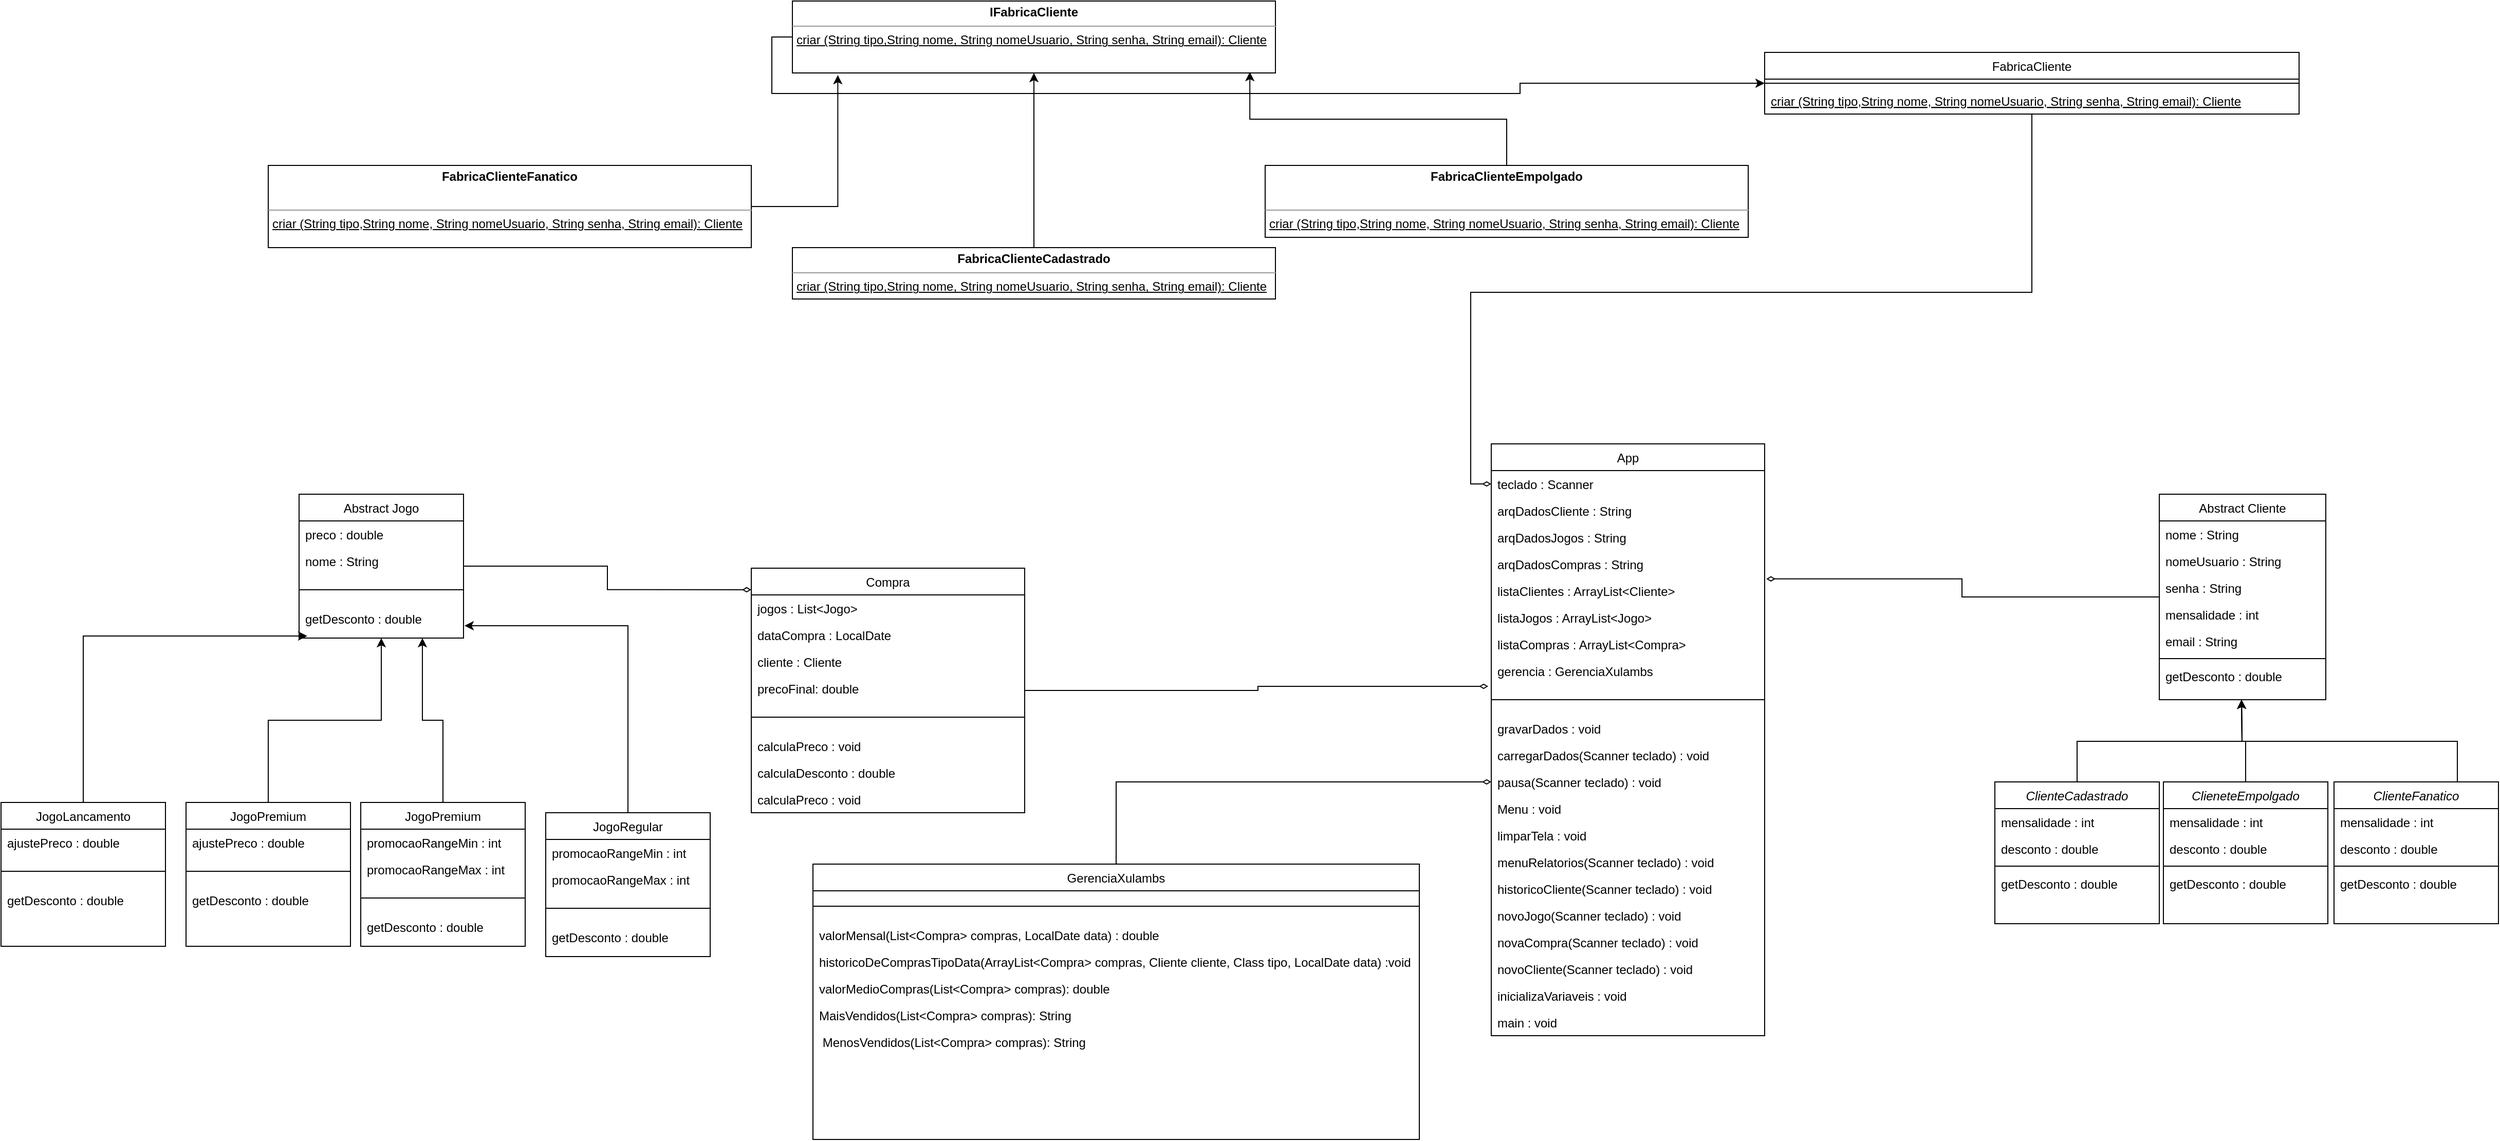 <mxfile version="20.0.3" type="device"><diagram id="C5RBs43oDa-KdzZeNtuy" name="Page-1"><mxGraphModel dx="2370" dy="1270" grid="1" gridSize="10" guides="1" tooltips="1" connect="1" arrows="1" fold="1" page="1" pageScale="1" pageWidth="827" pageHeight="1169" math="0" shadow="0"><root><mxCell id="WIyWlLk6GJQsqaUBKTNV-0"/><mxCell id="WIyWlLk6GJQsqaUBKTNV-1" parent="WIyWlLk6GJQsqaUBKTNV-0"/><mxCell id="R2slCLyfJ8exQcHs7LZ7-137" style="edgeStyle=orthogonalEdgeStyle;rounded=0;orthogonalLoop=1;jettySize=auto;html=1;entryX=-0.011;entryY=1.077;entryDx=0;entryDy=0;entryPerimeter=0;fontColor=#000000;endArrow=diamondThin;endFill=0;" edge="1" parent="WIyWlLk6GJQsqaUBKTNV-1" source="zkfFHV4jXpPFQw0GAbJ--13" target="R2slCLyfJ8exQcHs7LZ7-125"><mxGeometry relative="1" as="geometry"/></mxCell><mxCell id="zkfFHV4jXpPFQw0GAbJ--13" value="Compra" style="swimlane;fontStyle=0;align=center;verticalAlign=top;childLayout=stackLayout;horizontal=1;startSize=26;horizontalStack=0;resizeParent=1;resizeLast=0;collapsible=1;marginBottom=0;rounded=0;shadow=0;strokeWidth=1;" parent="WIyWlLk6GJQsqaUBKTNV-1" vertex="1"><mxGeometry x="1290" y="562" width="266" height="238" as="geometry"><mxRectangle x="334" y="515" width="170" height="26" as="alternateBounds"/></mxGeometry></mxCell><mxCell id="zkfFHV4jXpPFQw0GAbJ--14" value="jogos : List&lt;Jogo&gt;" style="text;align=left;verticalAlign=top;spacingLeft=4;spacingRight=4;overflow=hidden;rotatable=0;points=[[0,0.5],[1,0.5]];portConstraint=eastwest;" parent="zkfFHV4jXpPFQw0GAbJ--13" vertex="1"><mxGeometry y="26" width="266" height="26" as="geometry"/></mxCell><mxCell id="R2slCLyfJ8exQcHs7LZ7-27" value="dataCompra : LocalDate&#10;" style="text;align=left;verticalAlign=top;spacingLeft=4;spacingRight=4;overflow=hidden;rotatable=0;points=[[0,0.5],[1,0.5]];portConstraint=eastwest;" vertex="1" parent="zkfFHV4jXpPFQw0GAbJ--13"><mxGeometry y="52" width="266" height="26" as="geometry"/></mxCell><mxCell id="R2slCLyfJ8exQcHs7LZ7-28" value="cliente : Cliente" style="text;align=left;verticalAlign=top;spacingLeft=4;spacingRight=4;overflow=hidden;rotatable=0;points=[[0,0.5],[1,0.5]];portConstraint=eastwest;" vertex="1" parent="zkfFHV4jXpPFQw0GAbJ--13"><mxGeometry y="78" width="266" height="26" as="geometry"/></mxCell><mxCell id="R2slCLyfJ8exQcHs7LZ7-29" value="precoFinal: double" style="text;align=left;verticalAlign=top;spacingLeft=4;spacingRight=4;overflow=hidden;rotatable=0;points=[[0,0.5],[1,0.5]];portConstraint=eastwest;" vertex="1" parent="zkfFHV4jXpPFQw0GAbJ--13"><mxGeometry y="104" width="266" height="26" as="geometry"/></mxCell><mxCell id="zkfFHV4jXpPFQw0GAbJ--15" value="" style="line;html=1;strokeWidth=1;align=left;verticalAlign=middle;spacingTop=-1;spacingLeft=3;spacingRight=3;rotatable=0;labelPosition=right;points=[];portConstraint=eastwest;" parent="zkfFHV4jXpPFQw0GAbJ--13" vertex="1"><mxGeometry y="130" width="266" height="30" as="geometry"/></mxCell><mxCell id="R2slCLyfJ8exQcHs7LZ7-31" value="calculaPreco : void&#10;" style="text;align=left;verticalAlign=top;spacingLeft=4;spacingRight=4;overflow=hidden;rotatable=0;points=[[0,0.5],[1,0.5]];portConstraint=eastwest;" vertex="1" parent="zkfFHV4jXpPFQw0GAbJ--13"><mxGeometry y="160" width="266" height="26" as="geometry"/></mxCell><mxCell id="R2slCLyfJ8exQcHs7LZ7-32" value="calculaDesconto : double&#10;" style="text;align=left;verticalAlign=top;spacingLeft=4;spacingRight=4;overflow=hidden;rotatable=0;points=[[0,0.5],[1,0.5]];portConstraint=eastwest;" vertex="1" parent="zkfFHV4jXpPFQw0GAbJ--13"><mxGeometry y="186" width="266" height="26" as="geometry"/></mxCell><mxCell id="R2slCLyfJ8exQcHs7LZ7-33" value="calculaPreco : void&#10;" style="text;align=left;verticalAlign=top;spacingLeft=4;spacingRight=4;overflow=hidden;rotatable=0;points=[[0,0.5],[1,0.5]];portConstraint=eastwest;" vertex="1" parent="zkfFHV4jXpPFQw0GAbJ--13"><mxGeometry y="212" width="266" height="26" as="geometry"/></mxCell><mxCell id="R2slCLyfJ8exQcHs7LZ7-48" style="edgeStyle=orthogonalEdgeStyle;rounded=0;orthogonalLoop=1;jettySize=auto;html=1;fontColor=#000000;" edge="1" parent="WIyWlLk6GJQsqaUBKTNV-1" source="R2slCLyfJ8exQcHs7LZ7-25" target="R2slCLyfJ8exQcHs7LZ7-42"><mxGeometry relative="1" as="geometry"/></mxCell><mxCell id="R2slCLyfJ8exQcHs7LZ7-25" value="&lt;p style=&quot;margin:0px;margin-top:4px;text-align:center;&quot;&gt;&lt;b&gt;FabricaClienteCadastrado&lt;/b&gt;&lt;/p&gt;&lt;hr size=&quot;1&quot;&gt;&lt;p style=&quot;margin:0px;margin-left:4px;&quot;&gt;&lt;/p&gt;&lt;p style=&quot;margin:0px;margin-left:4px;&quot;&gt;&lt;span style=&quot;text-decoration-line: underline;&quot;&gt;criar (String tipo,String nome, String nomeUsuario, String senha, String email): Cliente&lt;/span&gt;&lt;br&gt;&lt;/p&gt;" style="verticalAlign=top;align=left;overflow=fill;fontSize=12;fontFamily=Helvetica;html=1;" vertex="1" parent="WIyWlLk6GJQsqaUBKTNV-1"><mxGeometry x="1330" y="250" width="470" height="50" as="geometry"/></mxCell><mxCell id="R2slCLyfJ8exQcHs7LZ7-136" style="edgeStyle=orthogonalEdgeStyle;rounded=0;orthogonalLoop=1;jettySize=auto;html=1;entryX=0;entryY=0.5;entryDx=0;entryDy=0;fontColor=#000000;endArrow=diamondThin;endFill=0;" edge="1" parent="WIyWlLk6GJQsqaUBKTNV-1" source="R2slCLyfJ8exQcHs7LZ7-34" target="R2slCLyfJ8exQcHs7LZ7-113"><mxGeometry relative="1" as="geometry"/></mxCell><mxCell id="R2slCLyfJ8exQcHs7LZ7-34" value="FabricaCliente" style="swimlane;fontStyle=0;align=center;verticalAlign=top;childLayout=stackLayout;horizontal=1;startSize=26;horizontalStack=0;resizeParent=1;resizeLast=0;collapsible=1;marginBottom=0;rounded=0;shadow=0;strokeWidth=1;" vertex="1" parent="WIyWlLk6GJQsqaUBKTNV-1"><mxGeometry x="2276" y="60" width="520" height="60" as="geometry"><mxRectangle x="130" y="380" width="160" height="26" as="alternateBounds"/></mxGeometry></mxCell><mxCell id="R2slCLyfJ8exQcHs7LZ7-37" value="" style="line;html=1;strokeWidth=1;align=left;verticalAlign=middle;spacingTop=-1;spacingLeft=3;spacingRight=3;rotatable=0;labelPosition=right;points=[];portConstraint=eastwest;" vertex="1" parent="R2slCLyfJ8exQcHs7LZ7-34"><mxGeometry y="26" width="520" height="8" as="geometry"/></mxCell><mxCell id="R2slCLyfJ8exQcHs7LZ7-38" value="criar (String tipo,String nome, String nomeUsuario, String senha, String email): Cliente" style="text;align=left;verticalAlign=top;spacingLeft=4;spacingRight=4;overflow=hidden;rotatable=0;points=[[0,0.5],[1,0.5]];portConstraint=eastwest;fontStyle=4" vertex="1" parent="R2slCLyfJ8exQcHs7LZ7-34"><mxGeometry y="34" width="520" height="26" as="geometry"/></mxCell><mxCell id="R2slCLyfJ8exQcHs7LZ7-69" style="edgeStyle=orthogonalEdgeStyle;rounded=0;orthogonalLoop=1;jettySize=auto;html=1;exitX=0;exitY=0.5;exitDx=0;exitDy=0;fontColor=#000000;" edge="1" parent="WIyWlLk6GJQsqaUBKTNV-1" source="R2slCLyfJ8exQcHs7LZ7-42" target="R2slCLyfJ8exQcHs7LZ7-34"><mxGeometry relative="1" as="geometry"/></mxCell><mxCell id="R2slCLyfJ8exQcHs7LZ7-42" value="&lt;p style=&quot;margin:0px;margin-top:4px;text-align:center;&quot;&gt;&lt;b&gt;IFabricaCliente&lt;/b&gt;&lt;/p&gt;&lt;hr size=&quot;1&quot;&gt;&lt;p style=&quot;margin:0px;margin-left:4px;&quot;&gt;&lt;/p&gt;&lt;p style=&quot;margin:0px;margin-left:4px;&quot;&gt;&lt;span style=&quot;text-decoration-line: underline;&quot;&gt;criar (String tipo,String nome, String nomeUsuario, String senha, String email): Cliente&lt;/span&gt;&lt;br&gt;&lt;/p&gt;" style="verticalAlign=top;align=left;overflow=fill;fontSize=12;fontFamily=Helvetica;html=1;" vertex="1" parent="WIyWlLk6GJQsqaUBKTNV-1"><mxGeometry x="1330" y="10" width="470" height="70" as="geometry"/></mxCell><mxCell id="R2slCLyfJ8exQcHs7LZ7-47" style="edgeStyle=orthogonalEdgeStyle;rounded=0;orthogonalLoop=1;jettySize=auto;html=1;entryX=0.947;entryY=0.986;entryDx=0;entryDy=0;entryPerimeter=0;fontColor=#000000;" edge="1" parent="WIyWlLk6GJQsqaUBKTNV-1" source="R2slCLyfJ8exQcHs7LZ7-44" target="R2slCLyfJ8exQcHs7LZ7-42"><mxGeometry relative="1" as="geometry"/></mxCell><mxCell id="R2slCLyfJ8exQcHs7LZ7-44" value="&lt;p style=&quot;margin:0px;margin-top:4px;text-align:center;&quot;&gt;&lt;b&gt;FabricaClienteEmpolgado&lt;/b&gt;&lt;/p&gt;&lt;p style=&quot;margin:0px;margin-top:4px;text-align:center;&quot;&gt;&lt;b&gt;&lt;br&gt;&lt;/b&gt;&lt;/p&gt;&lt;hr size=&quot;1&quot;&gt;&lt;p style=&quot;margin:0px;margin-left:4px;&quot;&gt;&lt;/p&gt;&lt;p style=&quot;margin:0px;margin-left:4px;&quot;&gt;&lt;span style=&quot;text-decoration-line: underline;&quot;&gt;criar (String tipo,String nome, String nomeUsuario, String senha, String email): Cliente&lt;/span&gt;&lt;br&gt;&lt;/p&gt;" style="verticalAlign=top;align=left;overflow=fill;fontSize=12;fontFamily=Helvetica;html=1;" vertex="1" parent="WIyWlLk6GJQsqaUBKTNV-1"><mxGeometry x="1790" y="170" width="470" height="70" as="geometry"/></mxCell><mxCell id="R2slCLyfJ8exQcHs7LZ7-49" style="edgeStyle=orthogonalEdgeStyle;rounded=0;orthogonalLoop=1;jettySize=auto;html=1;entryX=0.094;entryY=1.029;entryDx=0;entryDy=0;entryPerimeter=0;fontColor=#000000;" edge="1" parent="WIyWlLk6GJQsqaUBKTNV-1" source="R2slCLyfJ8exQcHs7LZ7-45" target="R2slCLyfJ8exQcHs7LZ7-42"><mxGeometry relative="1" as="geometry"/></mxCell><mxCell id="R2slCLyfJ8exQcHs7LZ7-45" value="&lt;p style=&quot;margin:0px;margin-top:4px;text-align:center;&quot;&gt;&lt;b&gt;FabricaClienteFanatico&lt;/b&gt;&lt;/p&gt;&lt;p style=&quot;margin:0px;margin-top:4px;text-align:center;&quot;&gt;&lt;b&gt;&lt;br&gt;&lt;/b&gt;&lt;/p&gt;&lt;hr size=&quot;1&quot;&gt;&lt;p style=&quot;margin:0px;margin-left:4px;&quot;&gt;&lt;/p&gt;&lt;p style=&quot;margin:0px;margin-left:4px;&quot;&gt;&lt;span style=&quot;text-decoration-line: underline;&quot;&gt;criar (String tipo,String nome, String nomeUsuario, String senha, String email): Cliente&lt;/span&gt;&lt;br&gt;&lt;/p&gt;" style="verticalAlign=top;align=left;overflow=fill;fontSize=12;fontFamily=Helvetica;html=1;" vertex="1" parent="WIyWlLk6GJQsqaUBKTNV-1"><mxGeometry x="820" y="170" width="470" height="80" as="geometry"/></mxCell><mxCell id="R2slCLyfJ8exQcHs7LZ7-135" style="edgeStyle=orthogonalEdgeStyle;rounded=0;orthogonalLoop=1;jettySize=auto;html=1;entryX=0;entryY=0.5;entryDx=0;entryDy=0;fontColor=#000000;endArrow=diamondThin;endFill=0;" edge="1" parent="WIyWlLk6GJQsqaUBKTNV-1" source="R2slCLyfJ8exQcHs7LZ7-50" target="R2slCLyfJ8exQcHs7LZ7-119"><mxGeometry relative="1" as="geometry"/></mxCell><mxCell id="R2slCLyfJ8exQcHs7LZ7-50" value="GerenciaXulambs" style="swimlane;fontStyle=0;align=center;verticalAlign=top;childLayout=stackLayout;horizontal=1;startSize=26;horizontalStack=0;resizeParent=1;resizeLast=0;collapsible=1;marginBottom=0;rounded=0;shadow=0;strokeWidth=1;" vertex="1" parent="WIyWlLk6GJQsqaUBKTNV-1"><mxGeometry x="1350" y="850" width="590" height="268" as="geometry"><mxRectangle x="334" y="515" width="170" height="26" as="alternateBounds"/></mxGeometry></mxCell><mxCell id="R2slCLyfJ8exQcHs7LZ7-55" value="" style="line;html=1;strokeWidth=1;align=left;verticalAlign=middle;spacingTop=-1;spacingLeft=3;spacingRight=3;rotatable=0;labelPosition=right;points=[];portConstraint=eastwest;" vertex="1" parent="R2slCLyfJ8exQcHs7LZ7-50"><mxGeometry y="26" width="590" height="30" as="geometry"/></mxCell><mxCell id="R2slCLyfJ8exQcHs7LZ7-59" value="valorMensal(List&lt;Compra&gt; compras, LocalDate data) : double&#10;" style="text;align=left;verticalAlign=top;spacingLeft=4;spacingRight=4;overflow=hidden;rotatable=0;points=[[0,0.5],[1,0.5]];portConstraint=eastwest;" vertex="1" parent="R2slCLyfJ8exQcHs7LZ7-50"><mxGeometry y="56" width="590" height="26" as="geometry"/></mxCell><mxCell id="R2slCLyfJ8exQcHs7LZ7-54" value="historicoDeComprasTipoData(ArrayList&lt;Compra&gt; compras, Cliente cliente, Class tipo, LocalDate data) :void" style="text;align=left;verticalAlign=top;spacingLeft=4;spacingRight=4;overflow=hidden;rotatable=0;points=[[0,0.5],[1,0.5]];portConstraint=eastwest;" vertex="1" parent="R2slCLyfJ8exQcHs7LZ7-50"><mxGeometry y="82" width="590" height="26" as="geometry"/></mxCell><mxCell id="R2slCLyfJ8exQcHs7LZ7-53" value="valorMedioCompras(List&lt;Compra&gt; compras): double&#10;" style="text;align=left;verticalAlign=top;spacingLeft=4;spacingRight=4;overflow=hidden;rotatable=0;points=[[0,0.5],[1,0.5]];portConstraint=eastwest;" vertex="1" parent="R2slCLyfJ8exQcHs7LZ7-50"><mxGeometry y="108" width="590" height="26" as="geometry"/></mxCell><mxCell id="R2slCLyfJ8exQcHs7LZ7-52" value="MaisVendidos(List&lt;Compra&gt; compras): String&#10;" style="text;align=left;verticalAlign=top;spacingLeft=4;spacingRight=4;overflow=hidden;rotatable=0;points=[[0,0.5],[1,0.5]];portConstraint=eastwest;" vertex="1" parent="R2slCLyfJ8exQcHs7LZ7-50"><mxGeometry y="134" width="590" height="26" as="geometry"/></mxCell><mxCell id="R2slCLyfJ8exQcHs7LZ7-51" value=" MenosVendidos(List&lt;Compra&gt; compras): String&#10;" style="text;align=left;verticalAlign=top;spacingLeft=4;spacingRight=4;overflow=hidden;rotatable=0;points=[[0,0.5],[1,0.5]];portConstraint=eastwest;" vertex="1" parent="R2slCLyfJ8exQcHs7LZ7-50"><mxGeometry y="160" width="590" height="26" as="geometry"/></mxCell><mxCell id="R2slCLyfJ8exQcHs7LZ7-138" style="edgeStyle=orthogonalEdgeStyle;rounded=0;orthogonalLoop=1;jettySize=auto;html=1;fontColor=#000000;endArrow=diamondThin;endFill=0;entryX=0;entryY=0.088;entryDx=0;entryDy=0;entryPerimeter=0;" edge="1" parent="WIyWlLk6GJQsqaUBKTNV-1" source="R2slCLyfJ8exQcHs7LZ7-60" target="zkfFHV4jXpPFQw0GAbJ--13"><mxGeometry relative="1" as="geometry"><mxPoint x="1280" y="580" as="targetPoint"/></mxGeometry></mxCell><mxCell id="R2slCLyfJ8exQcHs7LZ7-60" value="Abstract Jogo" style="swimlane;fontStyle=0;align=center;verticalAlign=top;childLayout=stackLayout;horizontal=1;startSize=26;horizontalStack=0;resizeParent=1;resizeLast=0;collapsible=1;marginBottom=0;rounded=0;shadow=0;strokeWidth=1;" vertex="1" parent="WIyWlLk6GJQsqaUBKTNV-1"><mxGeometry x="850" y="490" width="160" height="140" as="geometry"><mxRectangle x="670" y="670" width="170" height="26" as="alternateBounds"/></mxGeometry></mxCell><mxCell id="R2slCLyfJ8exQcHs7LZ7-61" value="preco : double&#10;" style="text;align=left;verticalAlign=top;spacingLeft=4;spacingRight=4;overflow=hidden;rotatable=0;points=[[0,0.5],[1,0.5]];portConstraint=eastwest;" vertex="1" parent="R2slCLyfJ8exQcHs7LZ7-60"><mxGeometry y="26" width="160" height="26" as="geometry"/></mxCell><mxCell id="R2slCLyfJ8exQcHs7LZ7-62" value="nome : String&#10;" style="text;align=left;verticalAlign=top;spacingLeft=4;spacingRight=4;overflow=hidden;rotatable=0;points=[[0,0.5],[1,0.5]];portConstraint=eastwest;" vertex="1" parent="R2slCLyfJ8exQcHs7LZ7-60"><mxGeometry y="52" width="160" height="26" as="geometry"/></mxCell><mxCell id="R2slCLyfJ8exQcHs7LZ7-65" value="" style="line;html=1;strokeWidth=1;align=left;verticalAlign=middle;spacingTop=-1;spacingLeft=3;spacingRight=3;rotatable=0;labelPosition=right;points=[];portConstraint=eastwest;" vertex="1" parent="R2slCLyfJ8exQcHs7LZ7-60"><mxGeometry y="78" width="160" height="30" as="geometry"/></mxCell><mxCell id="R2slCLyfJ8exQcHs7LZ7-68" value="getDesconto : double&#10;" style="text;align=left;verticalAlign=top;spacingLeft=4;spacingRight=4;overflow=hidden;rotatable=0;points=[[0,0.5],[1,0.5]];portConstraint=eastwest;" vertex="1" parent="R2slCLyfJ8exQcHs7LZ7-60"><mxGeometry y="108" width="160" height="26" as="geometry"/></mxCell><mxCell id="R2slCLyfJ8exQcHs7LZ7-106" style="edgeStyle=orthogonalEdgeStyle;rounded=0;orthogonalLoop=1;jettySize=auto;html=1;entryX=0.05;entryY=1.154;entryDx=0;entryDy=0;entryPerimeter=0;fontColor=#000000;" edge="1" parent="WIyWlLk6GJQsqaUBKTNV-1" source="R2slCLyfJ8exQcHs7LZ7-70" target="R2slCLyfJ8exQcHs7LZ7-68"><mxGeometry relative="1" as="geometry"/></mxCell><mxCell id="R2slCLyfJ8exQcHs7LZ7-70" value="JogoLancamento" style="swimlane;fontStyle=0;align=center;verticalAlign=top;childLayout=stackLayout;horizontal=1;startSize=26;horizontalStack=0;resizeParent=1;resizeLast=0;collapsible=1;marginBottom=0;rounded=0;shadow=0;strokeWidth=1;" vertex="1" parent="WIyWlLk6GJQsqaUBKTNV-1"><mxGeometry x="560" y="790" width="160" height="140" as="geometry"><mxRectangle x="670" y="670" width="170" height="26" as="alternateBounds"/></mxGeometry></mxCell><mxCell id="R2slCLyfJ8exQcHs7LZ7-90" value="ajustePreco : double&#10;" style="text;align=left;verticalAlign=top;spacingLeft=4;spacingRight=4;overflow=hidden;rotatable=0;points=[[0,0.5],[1,0.5]];portConstraint=eastwest;" vertex="1" parent="R2slCLyfJ8exQcHs7LZ7-70"><mxGeometry y="26" width="160" height="26" as="geometry"/></mxCell><mxCell id="R2slCLyfJ8exQcHs7LZ7-73" value="" style="line;html=1;strokeWidth=1;align=left;verticalAlign=middle;spacingTop=-1;spacingLeft=3;spacingRight=3;rotatable=0;labelPosition=right;points=[];portConstraint=eastwest;" vertex="1" parent="R2slCLyfJ8exQcHs7LZ7-70"><mxGeometry y="52" width="160" height="30" as="geometry"/></mxCell><mxCell id="R2slCLyfJ8exQcHs7LZ7-74" value="getDesconto : double&#10;" style="text;align=left;verticalAlign=top;spacingLeft=4;spacingRight=4;overflow=hidden;rotatable=0;points=[[0,0.5],[1,0.5]];portConstraint=eastwest;" vertex="1" parent="R2slCLyfJ8exQcHs7LZ7-70"><mxGeometry y="82" width="160" height="26" as="geometry"/></mxCell><mxCell id="R2slCLyfJ8exQcHs7LZ7-108" style="edgeStyle=orthogonalEdgeStyle;rounded=0;orthogonalLoop=1;jettySize=auto;html=1;entryX=0.5;entryY=1;entryDx=0;entryDy=0;fontColor=#000000;" edge="1" parent="WIyWlLk6GJQsqaUBKTNV-1" source="R2slCLyfJ8exQcHs7LZ7-91" target="R2slCLyfJ8exQcHs7LZ7-60"><mxGeometry relative="1" as="geometry"/></mxCell><mxCell id="R2slCLyfJ8exQcHs7LZ7-91" value="JogoPremium" style="swimlane;fontStyle=0;align=center;verticalAlign=top;childLayout=stackLayout;horizontal=1;startSize=26;horizontalStack=0;resizeParent=1;resizeLast=0;collapsible=1;marginBottom=0;rounded=0;shadow=0;strokeWidth=1;" vertex="1" parent="WIyWlLk6GJQsqaUBKTNV-1"><mxGeometry x="740" y="790" width="160" height="140" as="geometry"><mxRectangle x="670" y="670" width="170" height="26" as="alternateBounds"/></mxGeometry></mxCell><mxCell id="R2slCLyfJ8exQcHs7LZ7-92" value="ajustePreco : double&#10;" style="text;align=left;verticalAlign=top;spacingLeft=4;spacingRight=4;overflow=hidden;rotatable=0;points=[[0,0.5],[1,0.5]];portConstraint=eastwest;" vertex="1" parent="R2slCLyfJ8exQcHs7LZ7-91"><mxGeometry y="26" width="160" height="26" as="geometry"/></mxCell><mxCell id="R2slCLyfJ8exQcHs7LZ7-93" value="" style="line;html=1;strokeWidth=1;align=left;verticalAlign=middle;spacingTop=-1;spacingLeft=3;spacingRight=3;rotatable=0;labelPosition=right;points=[];portConstraint=eastwest;" vertex="1" parent="R2slCLyfJ8exQcHs7LZ7-91"><mxGeometry y="52" width="160" height="30" as="geometry"/></mxCell><mxCell id="R2slCLyfJ8exQcHs7LZ7-94" value="getDesconto : double&#10;" style="text;align=left;verticalAlign=top;spacingLeft=4;spacingRight=4;overflow=hidden;rotatable=0;points=[[0,0.5],[1,0.5]];portConstraint=eastwest;" vertex="1" parent="R2slCLyfJ8exQcHs7LZ7-91"><mxGeometry y="82" width="160" height="26" as="geometry"/></mxCell><mxCell id="R2slCLyfJ8exQcHs7LZ7-109" style="edgeStyle=orthogonalEdgeStyle;rounded=0;orthogonalLoop=1;jettySize=auto;html=1;entryX=0.75;entryY=1;entryDx=0;entryDy=0;fontColor=#000000;" edge="1" parent="WIyWlLk6GJQsqaUBKTNV-1" source="R2slCLyfJ8exQcHs7LZ7-95" target="R2slCLyfJ8exQcHs7LZ7-60"><mxGeometry relative="1" as="geometry"/></mxCell><mxCell id="R2slCLyfJ8exQcHs7LZ7-95" value="JogoPremium" style="swimlane;fontStyle=0;align=center;verticalAlign=top;childLayout=stackLayout;horizontal=1;startSize=26;horizontalStack=0;resizeParent=1;resizeLast=0;collapsible=1;marginBottom=0;rounded=0;shadow=0;strokeWidth=1;" vertex="1" parent="WIyWlLk6GJQsqaUBKTNV-1"><mxGeometry x="910" y="790" width="160" height="140" as="geometry"><mxRectangle x="670" y="670" width="170" height="26" as="alternateBounds"/></mxGeometry></mxCell><mxCell id="R2slCLyfJ8exQcHs7LZ7-96" value="promocaoRangeMin : int&#10;" style="text;align=left;verticalAlign=top;spacingLeft=4;spacingRight=4;overflow=hidden;rotatable=0;points=[[0,0.5],[1,0.5]];portConstraint=eastwest;" vertex="1" parent="R2slCLyfJ8exQcHs7LZ7-95"><mxGeometry y="26" width="160" height="26" as="geometry"/></mxCell><mxCell id="R2slCLyfJ8exQcHs7LZ7-104" value="promocaoRangeMax : int&#10;" style="text;align=left;verticalAlign=top;spacingLeft=4;spacingRight=4;overflow=hidden;rotatable=0;points=[[0,0.5],[1,0.5]];portConstraint=eastwest;" vertex="1" parent="R2slCLyfJ8exQcHs7LZ7-95"><mxGeometry y="52" width="160" height="26" as="geometry"/></mxCell><mxCell id="R2slCLyfJ8exQcHs7LZ7-97" value="" style="line;html=1;strokeWidth=1;align=left;verticalAlign=middle;spacingTop=-1;spacingLeft=3;spacingRight=3;rotatable=0;labelPosition=right;points=[];portConstraint=eastwest;" vertex="1" parent="R2slCLyfJ8exQcHs7LZ7-95"><mxGeometry y="78" width="160" height="30" as="geometry"/></mxCell><mxCell id="R2slCLyfJ8exQcHs7LZ7-98" value="getDesconto : double&#10;" style="text;align=left;verticalAlign=top;spacingLeft=4;spacingRight=4;overflow=hidden;rotatable=0;points=[[0,0.5],[1,0.5]];portConstraint=eastwest;" vertex="1" parent="R2slCLyfJ8exQcHs7LZ7-95"><mxGeometry y="108" width="160" height="26" as="geometry"/></mxCell><mxCell id="R2slCLyfJ8exQcHs7LZ7-111" style="edgeStyle=orthogonalEdgeStyle;rounded=0;orthogonalLoop=1;jettySize=auto;html=1;entryX=1.006;entryY=0.769;entryDx=0;entryDy=0;entryPerimeter=0;fontColor=#000000;" edge="1" parent="WIyWlLk6GJQsqaUBKTNV-1" source="R2slCLyfJ8exQcHs7LZ7-99" target="R2slCLyfJ8exQcHs7LZ7-68"><mxGeometry relative="1" as="geometry"/></mxCell><mxCell id="R2slCLyfJ8exQcHs7LZ7-99" value="JogoRegular" style="swimlane;fontStyle=0;align=center;verticalAlign=top;childLayout=stackLayout;horizontal=1;startSize=26;horizontalStack=0;resizeParent=1;resizeLast=0;collapsible=1;marginBottom=0;rounded=0;shadow=0;strokeWidth=1;" vertex="1" parent="WIyWlLk6GJQsqaUBKTNV-1"><mxGeometry x="1090" y="800" width="160" height="140" as="geometry"><mxRectangle x="670" y="670" width="170" height="26" as="alternateBounds"/></mxGeometry></mxCell><mxCell id="R2slCLyfJ8exQcHs7LZ7-100" value="promocaoRangeMin : int&#10;" style="text;align=left;verticalAlign=top;spacingLeft=4;spacingRight=4;overflow=hidden;rotatable=0;points=[[0,0.5],[1,0.5]];portConstraint=eastwest;" vertex="1" parent="R2slCLyfJ8exQcHs7LZ7-99"><mxGeometry y="26" width="160" height="26" as="geometry"/></mxCell><mxCell id="R2slCLyfJ8exQcHs7LZ7-105" value="promocaoRangeMax : int&#10;" style="text;align=left;verticalAlign=top;spacingLeft=4;spacingRight=4;overflow=hidden;rotatable=0;points=[[0,0.5],[1,0.5]];portConstraint=eastwest;" vertex="1" parent="R2slCLyfJ8exQcHs7LZ7-99"><mxGeometry y="52" width="160" height="26" as="geometry"/></mxCell><mxCell id="R2slCLyfJ8exQcHs7LZ7-101" value="" style="line;html=1;strokeWidth=1;align=left;verticalAlign=middle;spacingTop=-1;spacingLeft=3;spacingRight=3;rotatable=0;labelPosition=right;points=[];portConstraint=eastwest;" vertex="1" parent="R2slCLyfJ8exQcHs7LZ7-99"><mxGeometry y="78" width="160" height="30" as="geometry"/></mxCell><mxCell id="R2slCLyfJ8exQcHs7LZ7-102" value="getDesconto : double&#10;" style="text;align=left;verticalAlign=top;spacingLeft=4;spacingRight=4;overflow=hidden;rotatable=0;points=[[0,0.5],[1,0.5]];portConstraint=eastwest;" vertex="1" parent="R2slCLyfJ8exQcHs7LZ7-99"><mxGeometry y="108" width="160" height="26" as="geometry"/></mxCell><mxCell id="R2slCLyfJ8exQcHs7LZ7-112" value="App&#10;" style="swimlane;fontStyle=0;align=center;verticalAlign=top;childLayout=stackLayout;horizontal=1;startSize=26;horizontalStack=0;resizeParent=1;resizeLast=0;collapsible=1;marginBottom=0;rounded=0;shadow=0;strokeWidth=1;" vertex="1" parent="WIyWlLk6GJQsqaUBKTNV-1"><mxGeometry x="2010" y="441" width="266" height="576" as="geometry"><mxRectangle x="334" y="515" width="170" height="26" as="alternateBounds"/></mxGeometry></mxCell><mxCell id="R2slCLyfJ8exQcHs7LZ7-113" value="teclado : Scanner" style="text;align=left;verticalAlign=top;spacingLeft=4;spacingRight=4;overflow=hidden;rotatable=0;points=[[0,0.5],[1,0.5]];portConstraint=eastwest;" vertex="1" parent="R2slCLyfJ8exQcHs7LZ7-112"><mxGeometry y="26" width="266" height="26" as="geometry"/></mxCell><mxCell id="R2slCLyfJ8exQcHs7LZ7-114" value="arqDadosCliente : String" style="text;align=left;verticalAlign=top;spacingLeft=4;spacingRight=4;overflow=hidden;rotatable=0;points=[[0,0.5],[1,0.5]];portConstraint=eastwest;" vertex="1" parent="R2slCLyfJ8exQcHs7LZ7-112"><mxGeometry y="52" width="266" height="26" as="geometry"/></mxCell><mxCell id="R2slCLyfJ8exQcHs7LZ7-115" value="arqDadosJogos : String&#10;" style="text;align=left;verticalAlign=top;spacingLeft=4;spacingRight=4;overflow=hidden;rotatable=0;points=[[0,0.5],[1,0.5]];portConstraint=eastwest;" vertex="1" parent="R2slCLyfJ8exQcHs7LZ7-112"><mxGeometry y="78" width="266" height="26" as="geometry"/></mxCell><mxCell id="R2slCLyfJ8exQcHs7LZ7-116" value="arqDadosCompras : String&#10;" style="text;align=left;verticalAlign=top;spacingLeft=4;spacingRight=4;overflow=hidden;rotatable=0;points=[[0,0.5],[1,0.5]];portConstraint=eastwest;" vertex="1" parent="R2slCLyfJ8exQcHs7LZ7-112"><mxGeometry y="104" width="266" height="26" as="geometry"/></mxCell><mxCell id="R2slCLyfJ8exQcHs7LZ7-121" value="listaClientes : ArrayList&lt;Cliente&gt;" style="text;align=left;verticalAlign=top;spacingLeft=4;spacingRight=4;overflow=hidden;rotatable=0;points=[[0,0.5],[1,0.5]];portConstraint=eastwest;" vertex="1" parent="R2slCLyfJ8exQcHs7LZ7-112"><mxGeometry y="130" width="266" height="26" as="geometry"/></mxCell><mxCell id="R2slCLyfJ8exQcHs7LZ7-122" value="listaJogos : ArrayList&lt;Jogo&gt;" style="text;align=left;verticalAlign=top;spacingLeft=4;spacingRight=4;overflow=hidden;rotatable=0;points=[[0,0.5],[1,0.5]];portConstraint=eastwest;" vertex="1" parent="R2slCLyfJ8exQcHs7LZ7-112"><mxGeometry y="156" width="266" height="26" as="geometry"/></mxCell><mxCell id="R2slCLyfJ8exQcHs7LZ7-123" value="listaCompras : ArrayList&lt;Compra&gt;" style="text;align=left;verticalAlign=top;spacingLeft=4;spacingRight=4;overflow=hidden;rotatable=0;points=[[0,0.5],[1,0.5]];portConstraint=eastwest;" vertex="1" parent="R2slCLyfJ8exQcHs7LZ7-112"><mxGeometry y="182" width="266" height="26" as="geometry"/></mxCell><mxCell id="R2slCLyfJ8exQcHs7LZ7-125" value="gerencia : GerenciaXulambs" style="text;align=left;verticalAlign=top;spacingLeft=4;spacingRight=4;overflow=hidden;rotatable=0;points=[[0,0.5],[1,0.5]];portConstraint=eastwest;" vertex="1" parent="R2slCLyfJ8exQcHs7LZ7-112"><mxGeometry y="208" width="266" height="26" as="geometry"/></mxCell><mxCell id="R2slCLyfJ8exQcHs7LZ7-117" value="" style="line;html=1;strokeWidth=1;align=left;verticalAlign=middle;spacingTop=-1;spacingLeft=3;spacingRight=3;rotatable=0;labelPosition=right;points=[];portConstraint=eastwest;" vertex="1" parent="R2slCLyfJ8exQcHs7LZ7-112"><mxGeometry y="234" width="266" height="30" as="geometry"/></mxCell><mxCell id="R2slCLyfJ8exQcHs7LZ7-124" value="gravarDados : void&#10;" style="text;align=left;verticalAlign=top;spacingLeft=4;spacingRight=4;overflow=hidden;rotatable=0;points=[[0,0.5],[1,0.5]];portConstraint=eastwest;" vertex="1" parent="R2slCLyfJ8exQcHs7LZ7-112"><mxGeometry y="264" width="266" height="26" as="geometry"/></mxCell><mxCell id="R2slCLyfJ8exQcHs7LZ7-118" value="carregarDados(Scanner teclado) : void&#10;" style="text;align=left;verticalAlign=top;spacingLeft=4;spacingRight=4;overflow=hidden;rotatable=0;points=[[0,0.5],[1,0.5]];portConstraint=eastwest;" vertex="1" parent="R2slCLyfJ8exQcHs7LZ7-112"><mxGeometry y="290" width="266" height="26" as="geometry"/></mxCell><mxCell id="R2slCLyfJ8exQcHs7LZ7-119" value="pausa(Scanner teclado) : void&#10;" style="text;align=left;verticalAlign=top;spacingLeft=4;spacingRight=4;overflow=hidden;rotatable=0;points=[[0,0.5],[1,0.5]];portConstraint=eastwest;" vertex="1" parent="R2slCLyfJ8exQcHs7LZ7-112"><mxGeometry y="316" width="266" height="26" as="geometry"/></mxCell><mxCell id="R2slCLyfJ8exQcHs7LZ7-120" value="Menu : void&#10;" style="text;align=left;verticalAlign=top;spacingLeft=4;spacingRight=4;overflow=hidden;rotatable=0;points=[[0,0.5],[1,0.5]];portConstraint=eastwest;" vertex="1" parent="R2slCLyfJ8exQcHs7LZ7-112"><mxGeometry y="342" width="266" height="26" as="geometry"/></mxCell><mxCell id="R2slCLyfJ8exQcHs7LZ7-127" value="limparTela : void&#10;" style="text;align=left;verticalAlign=top;spacingLeft=4;spacingRight=4;overflow=hidden;rotatable=0;points=[[0,0.5],[1,0.5]];portConstraint=eastwest;" vertex="1" parent="R2slCLyfJ8exQcHs7LZ7-112"><mxGeometry y="368" width="266" height="26" as="geometry"/></mxCell><mxCell id="R2slCLyfJ8exQcHs7LZ7-126" value="menuRelatorios(Scanner teclado) : void&#10;" style="text;align=left;verticalAlign=top;spacingLeft=4;spacingRight=4;overflow=hidden;rotatable=0;points=[[0,0.5],[1,0.5]];portConstraint=eastwest;" vertex="1" parent="R2slCLyfJ8exQcHs7LZ7-112"><mxGeometry y="394" width="266" height="26" as="geometry"/></mxCell><mxCell id="R2slCLyfJ8exQcHs7LZ7-128" value="historicoCliente(Scanner teclado) : void&#10;" style="text;align=left;verticalAlign=top;spacingLeft=4;spacingRight=4;overflow=hidden;rotatable=0;points=[[0,0.5],[1,0.5]];portConstraint=eastwest;" vertex="1" parent="R2slCLyfJ8exQcHs7LZ7-112"><mxGeometry y="420" width="266" height="26" as="geometry"/></mxCell><mxCell id="R2slCLyfJ8exQcHs7LZ7-129" value="novoJogo(Scanner teclado) : void&#10;" style="text;align=left;verticalAlign=top;spacingLeft=4;spacingRight=4;overflow=hidden;rotatable=0;points=[[0,0.5],[1,0.5]];portConstraint=eastwest;" vertex="1" parent="R2slCLyfJ8exQcHs7LZ7-112"><mxGeometry y="446" width="266" height="26" as="geometry"/></mxCell><mxCell id="R2slCLyfJ8exQcHs7LZ7-130" value="novaCompra(Scanner teclado) : void&#10;" style="text;align=left;verticalAlign=top;spacingLeft=4;spacingRight=4;overflow=hidden;rotatable=0;points=[[0,0.5],[1,0.5]];portConstraint=eastwest;" vertex="1" parent="R2slCLyfJ8exQcHs7LZ7-112"><mxGeometry y="472" width="266" height="26" as="geometry"/></mxCell><mxCell id="R2slCLyfJ8exQcHs7LZ7-131" value="novoCliente(Scanner teclado) : void&#10;" style="text;align=left;verticalAlign=top;spacingLeft=4;spacingRight=4;overflow=hidden;rotatable=0;points=[[0,0.5],[1,0.5]];portConstraint=eastwest;" vertex="1" parent="R2slCLyfJ8exQcHs7LZ7-112"><mxGeometry y="498" width="266" height="26" as="geometry"/></mxCell><mxCell id="R2slCLyfJ8exQcHs7LZ7-132" value="inicializaVariaveis : void&#10;" style="text;align=left;verticalAlign=top;spacingLeft=4;spacingRight=4;overflow=hidden;rotatable=0;points=[[0,0.5],[1,0.5]];portConstraint=eastwest;" vertex="1" parent="R2slCLyfJ8exQcHs7LZ7-112"><mxGeometry y="524" width="266" height="26" as="geometry"/></mxCell><mxCell id="R2slCLyfJ8exQcHs7LZ7-133" value="main : void&#10;" style="text;align=left;verticalAlign=top;spacingLeft=4;spacingRight=4;overflow=hidden;rotatable=0;points=[[0,0.5],[1,0.5]];portConstraint=eastwest;" vertex="1" parent="R2slCLyfJ8exQcHs7LZ7-112"><mxGeometry y="550" width="266" height="26" as="geometry"/></mxCell><mxCell id="R2slCLyfJ8exQcHs7LZ7-140" style="edgeStyle=orthogonalEdgeStyle;rounded=0;orthogonalLoop=1;jettySize=auto;html=1;" edge="1" parent="WIyWlLk6GJQsqaUBKTNV-1" source="R2slCLyfJ8exQcHs7LZ7-141"><mxGeometry relative="1" as="geometry"><mxPoint x="2740" y="690" as="targetPoint"/></mxGeometry></mxCell><mxCell id="R2slCLyfJ8exQcHs7LZ7-141" value="ClieneteEmpolgado" style="swimlane;fontStyle=2;align=center;verticalAlign=top;childLayout=stackLayout;horizontal=1;startSize=26;horizontalStack=0;resizeParent=1;resizeLast=0;collapsible=1;marginBottom=0;rounded=0;shadow=0;strokeWidth=1;" vertex="1" parent="WIyWlLk6GJQsqaUBKTNV-1"><mxGeometry x="2664" y="770" width="160" height="138" as="geometry"><mxRectangle x="230" y="140" width="160" height="26" as="alternateBounds"/></mxGeometry></mxCell><mxCell id="R2slCLyfJ8exQcHs7LZ7-142" value="mensalidade : int" style="text;align=left;verticalAlign=top;spacingLeft=4;spacingRight=4;overflow=hidden;rotatable=0;points=[[0,0.5],[1,0.5]];portConstraint=eastwest;" vertex="1" parent="R2slCLyfJ8exQcHs7LZ7-141"><mxGeometry y="26" width="160" height="26" as="geometry"/></mxCell><mxCell id="R2slCLyfJ8exQcHs7LZ7-143" value="desconto : double" style="text;align=left;verticalAlign=top;spacingLeft=4;spacingRight=4;overflow=hidden;rotatable=0;points=[[0,0.5],[1,0.5]];portConstraint=eastwest;rounded=0;shadow=0;html=0;" vertex="1" parent="R2slCLyfJ8exQcHs7LZ7-141"><mxGeometry y="52" width="160" height="26" as="geometry"/></mxCell><mxCell id="R2slCLyfJ8exQcHs7LZ7-144" value="" style="line;html=1;strokeWidth=1;align=left;verticalAlign=middle;spacingTop=-1;spacingLeft=3;spacingRight=3;rotatable=0;labelPosition=right;points=[];portConstraint=eastwest;" vertex="1" parent="R2slCLyfJ8exQcHs7LZ7-141"><mxGeometry y="78" width="160" height="8" as="geometry"/></mxCell><mxCell id="R2slCLyfJ8exQcHs7LZ7-145" value="getDesconto : double" style="text;align=left;verticalAlign=top;spacingLeft=4;spacingRight=4;overflow=hidden;rotatable=0;points=[[0,0.5],[1,0.5]];portConstraint=eastwest;" vertex="1" parent="R2slCLyfJ8exQcHs7LZ7-141"><mxGeometry y="86" width="160" height="26" as="geometry"/></mxCell><mxCell id="R2slCLyfJ8exQcHs7LZ7-192" style="edgeStyle=orthogonalEdgeStyle;rounded=0;orthogonalLoop=1;jettySize=auto;html=1;entryX=1.006;entryY=0.055;entryDx=0;entryDy=0;entryPerimeter=0;fontColor=#000000;endArrow=diamondThin;endFill=0;" edge="1" parent="WIyWlLk6GJQsqaUBKTNV-1" source="R2slCLyfJ8exQcHs7LZ7-146" target="R2slCLyfJ8exQcHs7LZ7-121"><mxGeometry relative="1" as="geometry"/></mxCell><mxCell id="R2slCLyfJ8exQcHs7LZ7-146" value="Abstract Cliente" style="swimlane;fontStyle=0;align=center;verticalAlign=top;childLayout=stackLayout;horizontal=1;startSize=26;horizontalStack=0;resizeParent=1;resizeLast=0;collapsible=1;marginBottom=0;rounded=0;shadow=0;strokeWidth=1;" vertex="1" parent="WIyWlLk6GJQsqaUBKTNV-1"><mxGeometry x="2660" y="490" width="162" height="200" as="geometry"><mxRectangle x="550" y="140" width="160" height="26" as="alternateBounds"/></mxGeometry></mxCell><mxCell id="R2slCLyfJ8exQcHs7LZ7-147" value="nome : String" style="text;align=left;verticalAlign=top;spacingLeft=4;spacingRight=4;overflow=hidden;rotatable=0;points=[[0,0.5],[1,0.5]];portConstraint=eastwest;" vertex="1" parent="R2slCLyfJ8exQcHs7LZ7-146"><mxGeometry y="26" width="162" height="26" as="geometry"/></mxCell><mxCell id="R2slCLyfJ8exQcHs7LZ7-148" value="nomeUsuario : String" style="text;align=left;verticalAlign=top;spacingLeft=4;spacingRight=4;overflow=hidden;rotatable=0;points=[[0,0.5],[1,0.5]];portConstraint=eastwest;rounded=0;shadow=0;html=0;" vertex="1" parent="R2slCLyfJ8exQcHs7LZ7-146"><mxGeometry y="52" width="162" height="26" as="geometry"/></mxCell><mxCell id="R2slCLyfJ8exQcHs7LZ7-149" value="senha : String" style="text;align=left;verticalAlign=top;spacingLeft=4;spacingRight=4;overflow=hidden;rotatable=0;points=[[0,0.5],[1,0.5]];portConstraint=eastwest;rounded=0;shadow=0;html=0;" vertex="1" parent="R2slCLyfJ8exQcHs7LZ7-146"><mxGeometry y="78" width="162" height="26" as="geometry"/></mxCell><mxCell id="R2slCLyfJ8exQcHs7LZ7-150" value="mensalidade : int" style="text;align=left;verticalAlign=top;spacingLeft=4;spacingRight=4;overflow=hidden;rotatable=0;points=[[0,0.5],[1,0.5]];portConstraint=eastwest;rounded=0;shadow=0;html=0;" vertex="1" parent="R2slCLyfJ8exQcHs7LZ7-146"><mxGeometry y="104" width="162" height="26" as="geometry"/></mxCell><mxCell id="R2slCLyfJ8exQcHs7LZ7-151" value="email : String&#10;" style="text;align=left;verticalAlign=top;spacingLeft=4;spacingRight=4;overflow=hidden;rotatable=0;points=[[0,0.5],[1,0.5]];portConstraint=eastwest;rounded=0;shadow=0;html=0;" vertex="1" parent="R2slCLyfJ8exQcHs7LZ7-146"><mxGeometry y="130" width="162" height="26" as="geometry"/></mxCell><mxCell id="R2slCLyfJ8exQcHs7LZ7-152" value="" style="line;html=1;strokeWidth=1;align=left;verticalAlign=middle;spacingTop=-1;spacingLeft=3;spacingRight=3;rotatable=0;labelPosition=right;points=[];portConstraint=eastwest;" vertex="1" parent="R2slCLyfJ8exQcHs7LZ7-146"><mxGeometry y="156" width="162" height="8" as="geometry"/></mxCell><mxCell id="R2slCLyfJ8exQcHs7LZ7-153" value="getDesconto : double" style="text;align=left;verticalAlign=top;spacingLeft=4;spacingRight=4;overflow=hidden;rotatable=0;points=[[0,0.5],[1,0.5]];portConstraint=eastwest;" vertex="1" parent="R2slCLyfJ8exQcHs7LZ7-146"><mxGeometry y="164" width="162" height="26" as="geometry"/></mxCell><mxCell id="R2slCLyfJ8exQcHs7LZ7-154" style="edgeStyle=orthogonalEdgeStyle;rounded=0;orthogonalLoop=1;jettySize=auto;html=1;exitX=0.5;exitY=0;exitDx=0;exitDy=0;" edge="1" parent="WIyWlLk6GJQsqaUBKTNV-1" source="R2slCLyfJ8exQcHs7LZ7-155"><mxGeometry relative="1" as="geometry"><mxPoint x="2740" y="690" as="targetPoint"/></mxGeometry></mxCell><mxCell id="R2slCLyfJ8exQcHs7LZ7-155" value="ClienteCadastrado" style="swimlane;fontStyle=2;align=center;verticalAlign=top;childLayout=stackLayout;horizontal=1;startSize=26;horizontalStack=0;resizeParent=1;resizeLast=0;collapsible=1;marginBottom=0;rounded=0;shadow=0;strokeWidth=1;" vertex="1" parent="WIyWlLk6GJQsqaUBKTNV-1"><mxGeometry x="2500" y="770" width="160" height="138" as="geometry"><mxRectangle x="230" y="140" width="160" height="26" as="alternateBounds"/></mxGeometry></mxCell><mxCell id="R2slCLyfJ8exQcHs7LZ7-156" value="mensalidade : int" style="text;align=left;verticalAlign=top;spacingLeft=4;spacingRight=4;overflow=hidden;rotatable=0;points=[[0,0.5],[1,0.5]];portConstraint=eastwest;" vertex="1" parent="R2slCLyfJ8exQcHs7LZ7-155"><mxGeometry y="26" width="160" height="26" as="geometry"/></mxCell><mxCell id="R2slCLyfJ8exQcHs7LZ7-157" value="desconto : double" style="text;align=left;verticalAlign=top;spacingLeft=4;spacingRight=4;overflow=hidden;rotatable=0;points=[[0,0.5],[1,0.5]];portConstraint=eastwest;rounded=0;shadow=0;html=0;" vertex="1" parent="R2slCLyfJ8exQcHs7LZ7-155"><mxGeometry y="52" width="160" height="26" as="geometry"/></mxCell><mxCell id="R2slCLyfJ8exQcHs7LZ7-158" value="" style="line;html=1;strokeWidth=1;align=left;verticalAlign=middle;spacingTop=-1;spacingLeft=3;spacingRight=3;rotatable=0;labelPosition=right;points=[];portConstraint=eastwest;" vertex="1" parent="R2slCLyfJ8exQcHs7LZ7-155"><mxGeometry y="78" width="160" height="8" as="geometry"/></mxCell><mxCell id="R2slCLyfJ8exQcHs7LZ7-159" value="getDesconto : double" style="text;align=left;verticalAlign=top;spacingLeft=4;spacingRight=4;overflow=hidden;rotatable=0;points=[[0,0.5],[1,0.5]];portConstraint=eastwest;" vertex="1" parent="R2slCLyfJ8exQcHs7LZ7-155"><mxGeometry y="86" width="160" height="26" as="geometry"/></mxCell><mxCell id="R2slCLyfJ8exQcHs7LZ7-160" style="edgeStyle=orthogonalEdgeStyle;rounded=0;orthogonalLoop=1;jettySize=auto;html=1;exitX=0.75;exitY=0;exitDx=0;exitDy=0;" edge="1" parent="WIyWlLk6GJQsqaUBKTNV-1" source="R2slCLyfJ8exQcHs7LZ7-161"><mxGeometry relative="1" as="geometry"><mxPoint x="2740" y="690" as="targetPoint"/></mxGeometry></mxCell><mxCell id="R2slCLyfJ8exQcHs7LZ7-161" value="ClienteFanatico" style="swimlane;fontStyle=2;align=center;verticalAlign=top;childLayout=stackLayout;horizontal=1;startSize=26;horizontalStack=0;resizeParent=1;resizeLast=0;collapsible=1;marginBottom=0;rounded=0;shadow=0;strokeWidth=1;" vertex="1" parent="WIyWlLk6GJQsqaUBKTNV-1"><mxGeometry x="2830" y="770" width="160" height="138" as="geometry"><mxRectangle x="230" y="140" width="160" height="26" as="alternateBounds"/></mxGeometry></mxCell><mxCell id="R2slCLyfJ8exQcHs7LZ7-162" value="mensalidade : int" style="text;align=left;verticalAlign=top;spacingLeft=4;spacingRight=4;overflow=hidden;rotatable=0;points=[[0,0.5],[1,0.5]];portConstraint=eastwest;" vertex="1" parent="R2slCLyfJ8exQcHs7LZ7-161"><mxGeometry y="26" width="160" height="26" as="geometry"/></mxCell><mxCell id="R2slCLyfJ8exQcHs7LZ7-163" value="desconto : double" style="text;align=left;verticalAlign=top;spacingLeft=4;spacingRight=4;overflow=hidden;rotatable=0;points=[[0,0.5],[1,0.5]];portConstraint=eastwest;rounded=0;shadow=0;html=0;" vertex="1" parent="R2slCLyfJ8exQcHs7LZ7-161"><mxGeometry y="52" width="160" height="26" as="geometry"/></mxCell><mxCell id="R2slCLyfJ8exQcHs7LZ7-164" value="" style="line;html=1;strokeWidth=1;align=left;verticalAlign=middle;spacingTop=-1;spacingLeft=3;spacingRight=3;rotatable=0;labelPosition=right;points=[];portConstraint=eastwest;" vertex="1" parent="R2slCLyfJ8exQcHs7LZ7-161"><mxGeometry y="78" width="160" height="8" as="geometry"/></mxCell><mxCell id="R2slCLyfJ8exQcHs7LZ7-165" value="getDesconto : double" style="text;align=left;verticalAlign=top;spacingLeft=4;spacingRight=4;overflow=hidden;rotatable=0;points=[[0,0.5],[1,0.5]];portConstraint=eastwest;" vertex="1" parent="R2slCLyfJ8exQcHs7LZ7-161"><mxGeometry y="86" width="160" height="26" as="geometry"/></mxCell></root></mxGraphModel></diagram></mxfile>